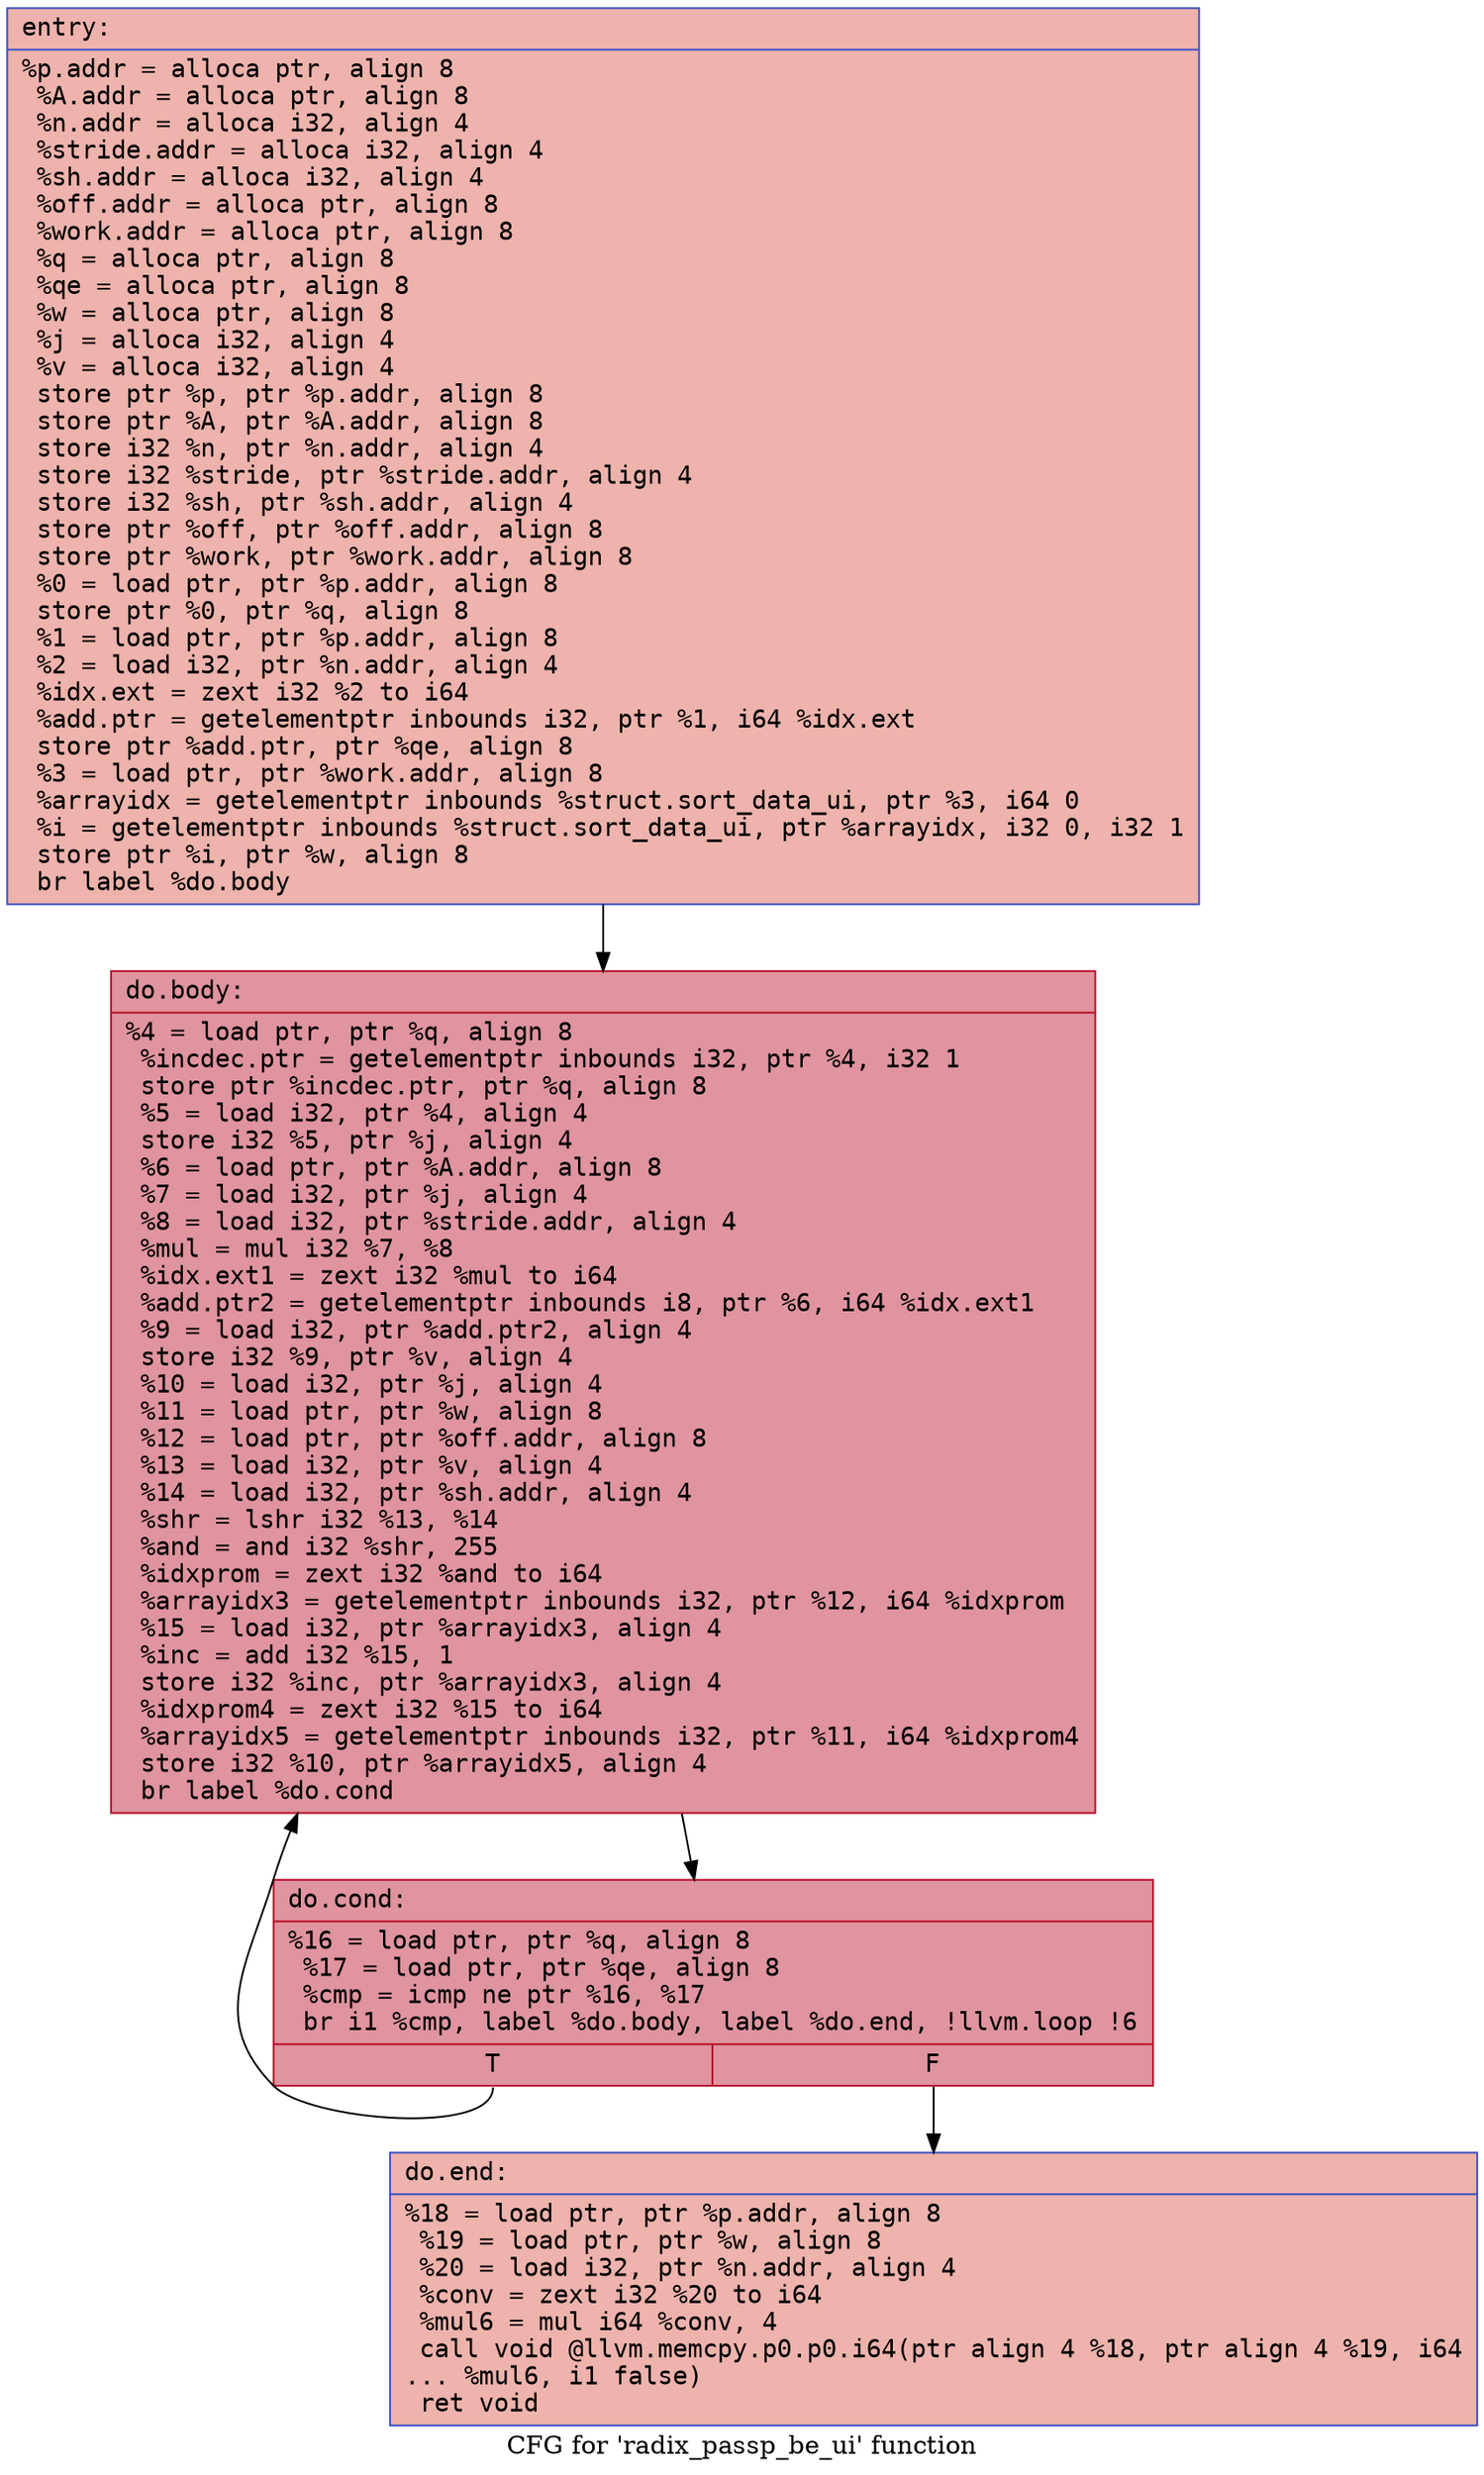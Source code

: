 digraph "CFG for 'radix_passp_be_ui' function" {
	label="CFG for 'radix_passp_be_ui' function";

	Node0x5564aae09a90 [shape=record,color="#3d50c3ff", style=filled, fillcolor="#d6524470" fontname="Courier",label="{entry:\l|  %p.addr = alloca ptr, align 8\l  %A.addr = alloca ptr, align 8\l  %n.addr = alloca i32, align 4\l  %stride.addr = alloca i32, align 4\l  %sh.addr = alloca i32, align 4\l  %off.addr = alloca ptr, align 8\l  %work.addr = alloca ptr, align 8\l  %q = alloca ptr, align 8\l  %qe = alloca ptr, align 8\l  %w = alloca ptr, align 8\l  %j = alloca i32, align 4\l  %v = alloca i32, align 4\l  store ptr %p, ptr %p.addr, align 8\l  store ptr %A, ptr %A.addr, align 8\l  store i32 %n, ptr %n.addr, align 4\l  store i32 %stride, ptr %stride.addr, align 4\l  store i32 %sh, ptr %sh.addr, align 4\l  store ptr %off, ptr %off.addr, align 8\l  store ptr %work, ptr %work.addr, align 8\l  %0 = load ptr, ptr %p.addr, align 8\l  store ptr %0, ptr %q, align 8\l  %1 = load ptr, ptr %p.addr, align 8\l  %2 = load i32, ptr %n.addr, align 4\l  %idx.ext = zext i32 %2 to i64\l  %add.ptr = getelementptr inbounds i32, ptr %1, i64 %idx.ext\l  store ptr %add.ptr, ptr %qe, align 8\l  %3 = load ptr, ptr %work.addr, align 8\l  %arrayidx = getelementptr inbounds %struct.sort_data_ui, ptr %3, i64 0\l  %i = getelementptr inbounds %struct.sort_data_ui, ptr %arrayidx, i32 0, i32 1\l  store ptr %i, ptr %w, align 8\l  br label %do.body\l}"];
	Node0x5564aae09a90 -> Node0x5564aae0b170[tooltip="entry -> do.body\nProbability 100.00%" ];
	Node0x5564aae0b170 [shape=record,color="#b70d28ff", style=filled, fillcolor="#b70d2870" fontname="Courier",label="{do.body:\l|  %4 = load ptr, ptr %q, align 8\l  %incdec.ptr = getelementptr inbounds i32, ptr %4, i32 1\l  store ptr %incdec.ptr, ptr %q, align 8\l  %5 = load i32, ptr %4, align 4\l  store i32 %5, ptr %j, align 4\l  %6 = load ptr, ptr %A.addr, align 8\l  %7 = load i32, ptr %j, align 4\l  %8 = load i32, ptr %stride.addr, align 4\l  %mul = mul i32 %7, %8\l  %idx.ext1 = zext i32 %mul to i64\l  %add.ptr2 = getelementptr inbounds i8, ptr %6, i64 %idx.ext1\l  %9 = load i32, ptr %add.ptr2, align 4\l  store i32 %9, ptr %v, align 4\l  %10 = load i32, ptr %j, align 4\l  %11 = load ptr, ptr %w, align 8\l  %12 = load ptr, ptr %off.addr, align 8\l  %13 = load i32, ptr %v, align 4\l  %14 = load i32, ptr %sh.addr, align 4\l  %shr = lshr i32 %13, %14\l  %and = and i32 %shr, 255\l  %idxprom = zext i32 %and to i64\l  %arrayidx3 = getelementptr inbounds i32, ptr %12, i64 %idxprom\l  %15 = load i32, ptr %arrayidx3, align 4\l  %inc = add i32 %15, 1\l  store i32 %inc, ptr %arrayidx3, align 4\l  %idxprom4 = zext i32 %15 to i64\l  %arrayidx5 = getelementptr inbounds i32, ptr %11, i64 %idxprom4\l  store i32 %10, ptr %arrayidx5, align 4\l  br label %do.cond\l}"];
	Node0x5564aae0b170 -> Node0x5564aae0c4d0[tooltip="do.body -> do.cond\nProbability 100.00%" ];
	Node0x5564aae0c4d0 [shape=record,color="#b70d28ff", style=filled, fillcolor="#b70d2870" fontname="Courier",label="{do.cond:\l|  %16 = load ptr, ptr %q, align 8\l  %17 = load ptr, ptr %qe, align 8\l  %cmp = icmp ne ptr %16, %17\l  br i1 %cmp, label %do.body, label %do.end, !llvm.loop !6\l|{<s0>T|<s1>F}}"];
	Node0x5564aae0c4d0:s0 -> Node0x5564aae0b170[tooltip="do.cond -> do.body\nProbability 96.88%" ];
	Node0x5564aae0c4d0:s1 -> Node0x5564aae0c760[tooltip="do.cond -> do.end\nProbability 3.12%" ];
	Node0x5564aae0c760 [shape=record,color="#3d50c3ff", style=filled, fillcolor="#d6524470" fontname="Courier",label="{do.end:\l|  %18 = load ptr, ptr %p.addr, align 8\l  %19 = load ptr, ptr %w, align 8\l  %20 = load i32, ptr %n.addr, align 4\l  %conv = zext i32 %20 to i64\l  %mul6 = mul i64 %conv, 4\l  call void @llvm.memcpy.p0.p0.i64(ptr align 4 %18, ptr align 4 %19, i64\l... %mul6, i1 false)\l  ret void\l}"];
}
